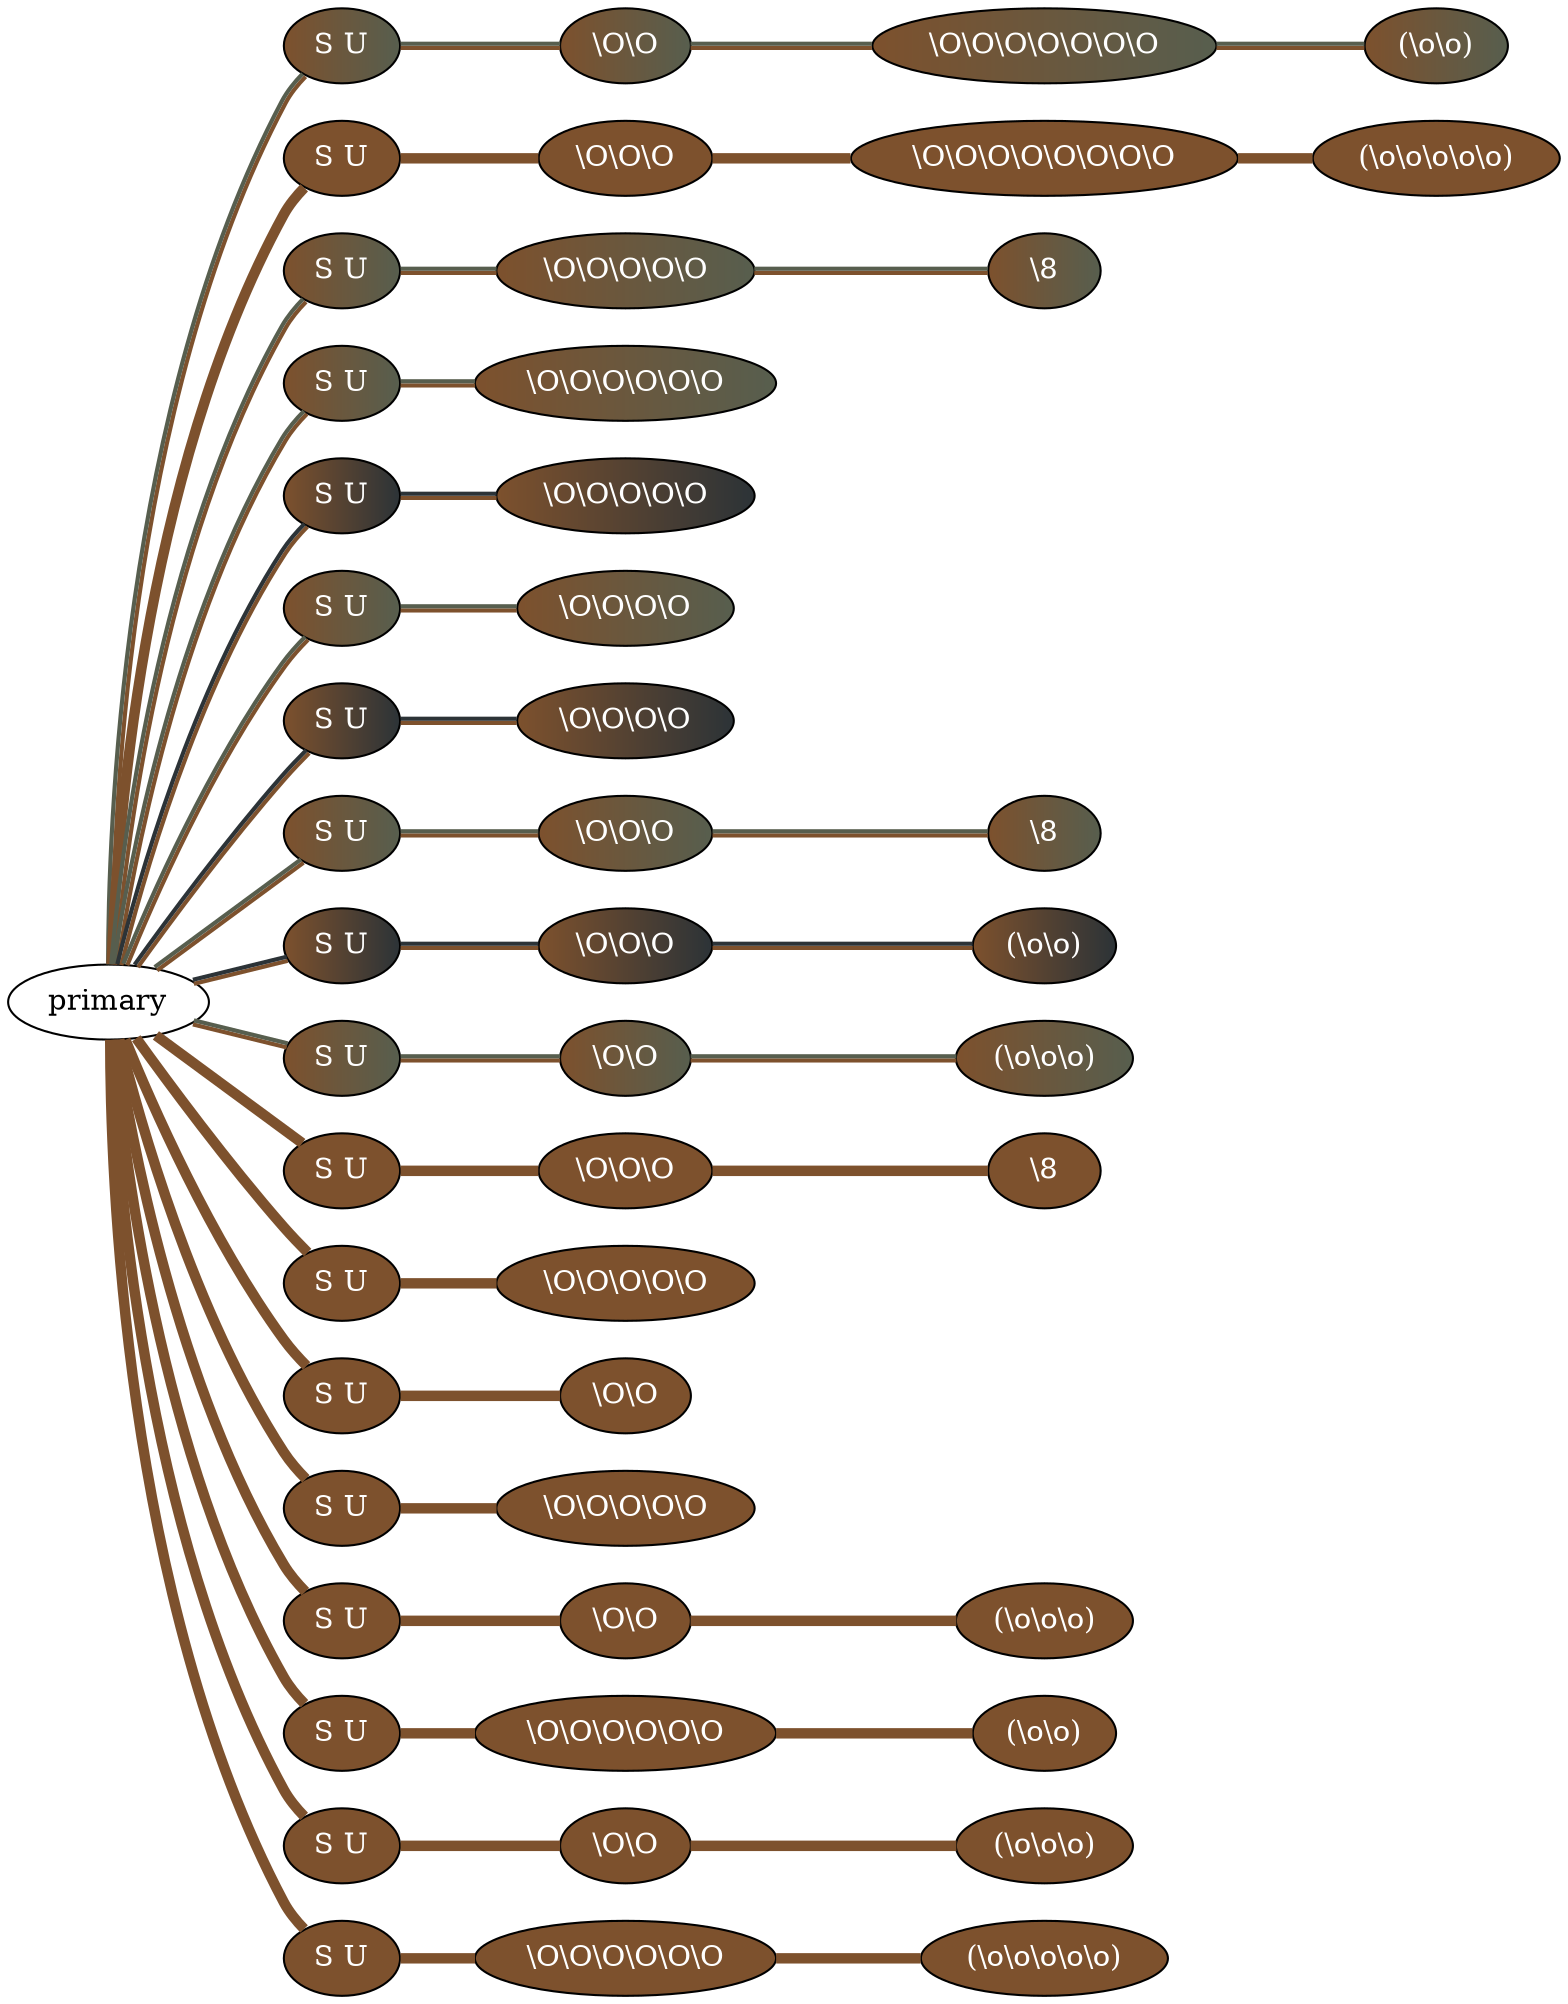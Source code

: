 graph {
 graph [rankdir=LR]
"1" [qtype="pendant_node", pendant_colors="#7D512D:#575E4E", pendant_ply="S", pendant_attach="U", pendant_length="46.0", label="S U", style=filled, fillcolor="#7D512D:#575E4E", fontcolor="#ffffff"]
"primary" -- "1" [qtype="pendant_link",penwidth=2,color="#7D512D:#575E4E"]
"1:0" [qtype="knot_node", knot_value="2", knot_type="S", knot_position="6.0", knot_spin="Z", label="\\O\\O", style=filled, fillcolor="#7D512D:#575E4E" , fontcolor="#ffffff"]
"1" -- "1:0" [qtype="knot_link",penwidth=2,color="#7D512D:#575E4E"]
"1:1" [qtype="knot_node", knot_value="7", knot_type="S", knot_position="15.5", knot_spin="Z", label="\\O\\O\\O\\O\\O\\O\\O", style=filled, fillcolor="#7D512D:#575E4E" , fontcolor="#ffffff"]
"1:0" -- "1:1" [qtype="knot_link",penwidth=2,color="#7D512D:#575E4E"]
"1:2" [qtype="knot_node", knot_value="2", knot_type="L", knot_position="23.5", knot_spin="Z", label="(\\o\\o)", style=filled, fillcolor="#7D512D:#575E4E" , fontcolor="#ffffff"]
"1:1" -- "1:2" [qtype="knot_link",penwidth=2,color="#7D512D:#575E4E"]
"2" [qtype="pendant_node", pendant_colors="#7D512D", pendant_ply="S", pendant_attach="U", pendant_length="42.0", label="S U", style=filled, fillcolor="#7D512D", fontcolor="#ffffff"]
"primary" -- "2" [qtype="pendant_link",penwidth=5,color="#7D512D"]
"2:0" [qtype="knot_node", knot_value="3", knot_type="S", knot_position="6.5", knot_spin="Z", label="\\O\\O\\O", style=filled, fillcolor="#7D512D" , fontcolor="#ffffff"]
"2" -- "2:0" [qtype="knot_link",penwidth=5,color="#7D512D"]
"2:1" [qtype="knot_node", knot_value="8", knot_type="S", knot_position="15.0", knot_spin="Z", label="\\O\\O\\O\\O\\O\\O\\O\\O", style=filled, fillcolor="#7D512D" , fontcolor="#ffffff"]
"2:0" -- "2:1" [qtype="knot_link",penwidth=5,color="#7D512D"]
"2:2" [qtype="knot_node", knot_value="5", knot_type="L", knot_position="24.0", knot_spin="Z", label="(\\o\\o\\o\\o\\o)", style=filled, fillcolor="#7D512D" , fontcolor="#ffffff"]
"2:1" -- "2:2" [qtype="knot_link",penwidth=5,color="#7D512D"]
"3" [qtype="pendant_node", pendant_colors="#7D512D:#575E4E", pendant_ply="S", pendant_attach="U", pendant_length="50.0", label="S U", style=filled, fillcolor="#7D512D:#575E4E", fontcolor="#ffffff"]
"primary" -- "3" [qtype="pendant_link",penwidth=2,color="#7D512D:#575E4E"]
"3:0" [qtype="knot_node", knot_value="5", knot_type="S", knot_position="12.5", knot_spin="Z", label="\\O\\O\\O\\O\\O", style=filled, fillcolor="#7D512D:#575E4E" , fontcolor="#ffffff"]
"3" -- "3:0" [qtype="knot_link",penwidth=2,color="#7D512D:#575E4E"]
"3:1" [qtype="knot_node", knot_value="1", knot_type="E", knot_position="25.5", knot_spin="Z", label="\\8", style=filled, fillcolor="#7D512D:#575E4E" , fontcolor="#ffffff"]
"3:0" -- "3:1" [qtype="knot_link",penwidth=2,color="#7D512D:#575E4E"]
"4" [qtype="pendant_node", pendant_colors="#7D512D:#575E4E", pendant_ply="S", pendant_attach="U", pendant_length="27.5", label="S U", style=filled, fillcolor="#7D512D:#575E4E", fontcolor="#ffffff"]
"primary" -- "4" [qtype="pendant_link",penwidth=2,color="#7D512D:#575E4E"]
"4:0" [qtype="knot_node", knot_value="6", knot_type="S", knot_position="12.0", knot_spin="Z", label="\\O\\O\\O\\O\\O\\O", style=filled, fillcolor="#7D512D:#575E4E" , fontcolor="#ffffff"]
"4" -- "4:0" [qtype="knot_link",penwidth=2,color="#7D512D:#575E4E"]
"5" [qtype="pendant_node", pendant_colors="#7D512D:#2C3337", pendant_ply="S", pendant_attach="U", pendant_length="40.5", label="S U", style=filled, fillcolor="#7D512D:#2C3337", fontcolor="#ffffff"]
"primary" -- "5" [qtype="pendant_link",penwidth=2,color="#7D512D:#2C3337"]
"5:0" [qtype="knot_node", knot_value="5", knot_type="S", knot_position="12.0", knot_spin="Z", label="\\O\\O\\O\\O\\O", style=filled, fillcolor="#7D512D:#2C3337" , fontcolor="#ffffff"]
"5" -- "5:0" [qtype="knot_link",penwidth=2,color="#7D512D:#2C3337"]
"6" [qtype="pendant_node", pendant_colors="#7D512D:#575E4E", pendant_ply="S", pendant_attach="U", pendant_length="33.5", label="S U", style=filled, fillcolor="#7D512D:#575E4E", fontcolor="#ffffff"]
"primary" -- "6" [qtype="pendant_link",penwidth=2,color="#7D512D:#575E4E"]
"6:0" [qtype="knot_node", knot_value="4", knot_type="S", knot_position="11.5", knot_spin="Z", label="\\O\\O\\O\\O", style=filled, fillcolor="#7D512D:#575E4E" , fontcolor="#ffffff"]
"6" -- "6:0" [qtype="knot_link",penwidth=2,color="#7D512D:#575E4E"]
"7" [qtype="pendant_node", pendant_colors="#7D512D:#2C3337", pendant_ply="S", pendant_attach="U", pendant_length="40.0", label="S U", style=filled, fillcolor="#7D512D:#2C3337", fontcolor="#ffffff"]
"primary" -- "7" [qtype="pendant_link",penwidth=2,color="#7D512D:#2C3337"]
"7:0" [qtype="knot_node", knot_value="4", knot_type="S", knot_position="12.0", knot_spin="Z", label="\\O\\O\\O\\O", style=filled, fillcolor="#7D512D:#2C3337" , fontcolor="#ffffff"]
"7" -- "7:0" [qtype="knot_link",penwidth=2,color="#7D512D:#2C3337"]
"8" [qtype="pendant_node", pendant_colors="#7D512D:#575E4E", pendant_ply="S", pendant_attach="U", pendant_length="33.0", label="S U", style=filled, fillcolor="#7D512D:#575E4E", fontcolor="#ffffff"]
"primary" -- "8" [qtype="pendant_link",penwidth=2,color="#7D512D:#575E4E"]
"8:0" [qtype="knot_node", knot_value="3", knot_type="S", knot_position="11.0", knot_spin="Z", label="\\O\\O\\O", style=filled, fillcolor="#7D512D:#575E4E" , fontcolor="#ffffff"]
"8" -- "8:0" [qtype="knot_link",penwidth=2,color="#7D512D:#575E4E"]
"8:1" [qtype="knot_node", knot_value="1", knot_type="E", knot_position="23.0", knot_spin="Z", label="\\8", style=filled, fillcolor="#7D512D:#575E4E" , fontcolor="#ffffff"]
"8:0" -- "8:1" [qtype="knot_link",penwidth=2,color="#7D512D:#575E4E"]
"9" [qtype="pendant_node", pendant_colors="#7D512D:#2C3337", pendant_ply="S", pendant_attach="U", pendant_length="42.0", label="S U", style=filled, fillcolor="#7D512D:#2C3337", fontcolor="#ffffff"]
"primary" -- "9" [qtype="pendant_link",penwidth=2,color="#7D512D:#2C3337"]
"9:0" [qtype="knot_node", knot_value="3", knot_type="S", knot_position="12.0", knot_spin="Z", label="\\O\\O\\O", style=filled, fillcolor="#7D512D:#2C3337" , fontcolor="#ffffff"]
"9" -- "9:0" [qtype="knot_link",penwidth=2,color="#7D512D:#2C3337"]
"9:1" [qtype="knot_node", knot_value="2", knot_type="L", knot_position="27.5", knot_spin="Z", label="(\\o\\o)", style=filled, fillcolor="#7D512D:#2C3337" , fontcolor="#ffffff"]
"9:0" -- "9:1" [qtype="knot_link",penwidth=2,color="#7D512D:#2C3337"]
"10" [qtype="pendant_node", pendant_colors="#7D512D:#575E4E", pendant_ply="S", pendant_attach="U", pendant_length="34.5", label="S U", style=filled, fillcolor="#7D512D:#575E4E", fontcolor="#ffffff"]
"primary" -- "10" [qtype="pendant_link",penwidth=2,color="#7D512D:#575E4E"]
"10:0" [qtype="knot_node", knot_value="2", knot_type="S", knot_position="10.0", knot_spin="Z", label="\\O\\O", style=filled, fillcolor="#7D512D:#575E4E" , fontcolor="#ffffff"]
"10" -- "10:0" [qtype="knot_link",penwidth=2,color="#7D512D:#575E4E"]
"10:1" [qtype="knot_node", knot_value="3", knot_type="L", knot_position="22.0", knot_spin="Z", label="(\\o\\o\\o)", style=filled, fillcolor="#7D512D:#575E4E" , fontcolor="#ffffff"]
"10:0" -- "10:1" [qtype="knot_link",penwidth=2,color="#7D512D:#575E4E"]
"11" [qtype="pendant_node", pendant_colors="#7D512D", pendant_ply="S", pendant_attach="U", pendant_length="35.5", label="S U", style=filled, fillcolor="#7D512D", fontcolor="#ffffff"]
"primary" -- "11" [qtype="pendant_link",penwidth=5,color="#7D512D"]
"11:0" [qtype="knot_node", knot_value="3", knot_type="S", knot_position="13.0", knot_spin="Z", label="\\O\\O\\O", style=filled, fillcolor="#7D512D" , fontcolor="#ffffff"]
"11" -- "11:0" [qtype="knot_link",penwidth=5,color="#7D512D"]
"11:1" [qtype="knot_node", knot_value="1", knot_type="E", knot_position="24.0", knot_spin="Z", label="\\8", style=filled, fillcolor="#7D512D" , fontcolor="#ffffff"]
"11:0" -- "11:1" [qtype="knot_link",penwidth=5,color="#7D512D"]
"12" [qtype="pendant_node", pendant_colors="#7D512D", pendant_ply="S", pendant_attach="U", pendant_length="37.5", label="S U", style=filled, fillcolor="#7D512D", fontcolor="#ffffff"]
"primary" -- "12" [qtype="pendant_link",penwidth=5,color="#7D512D"]
"12:0" [qtype="knot_node", knot_value="5", knot_type="S", knot_position="13.5", knot_spin="Z", label="\\O\\O\\O\\O\\O", style=filled, fillcolor="#7D512D" , fontcolor="#ffffff"]
"12" -- "12:0" [qtype="knot_link",penwidth=5,color="#7D512D"]
"13" [qtype="pendant_node", pendant_colors="#7D512D", pendant_ply="S", pendant_attach="U", pendant_length="36.0", label="S U", style=filled, fillcolor="#7D512D", fontcolor="#ffffff"]
"primary" -- "13" [qtype="pendant_link",penwidth=5,color="#7D512D"]
"13:0" [qtype="knot_node", knot_value="2", knot_type="S", knot_position="11.5", knot_spin="Z", label="\\O\\O", style=filled, fillcolor="#7D512D" , fontcolor="#ffffff"]
"13" -- "13:0" [qtype="knot_link",penwidth=5,color="#7D512D"]
"14" [qtype="pendant_node", pendant_colors="#7D512D", pendant_ply="S", pendant_attach="U", pendant_length="43.0", label="S U", style=filled, fillcolor="#7D512D", fontcolor="#ffffff"]
"primary" -- "14" [qtype="pendant_link",penwidth=5,color="#7D512D"]
"14:0" [qtype="knot_node", knot_value="5", knot_type="S", knot_position="12.5", knot_spin="Z", label="\\O\\O\\O\\O\\O", style=filled, fillcolor="#7D512D" , fontcolor="#ffffff"]
"14" -- "14:0" [qtype="knot_link",penwidth=5,color="#7D512D"]
"15" [qtype="pendant_node", pendant_colors="#7D512D", pendant_ply="S", pendant_attach="U", pendant_length="31.5", label="S U", style=filled, fillcolor="#7D512D", fontcolor="#ffffff"]
"primary" -- "15" [qtype="pendant_link",penwidth=5,color="#7D512D"]
"15:0" [qtype="knot_node", knot_value="2", knot_type="S", knot_position="12.5", knot_spin="Z", label="\\O\\O", style=filled, fillcolor="#7D512D" , fontcolor="#ffffff"]
"15" -- "15:0" [qtype="knot_link",penwidth=5,color="#7D512D"]
"15:1" [qtype="knot_node", knot_value="3", knot_type="L", knot_position="24.0", knot_spin="Z", label="(\\o\\o\\o)", style=filled, fillcolor="#7D512D" , fontcolor="#ffffff"]
"15:0" -- "15:1" [qtype="knot_link",penwidth=5,color="#7D512D"]
"16" [qtype="pendant_node", pendant_colors="#7D512D", pendant_ply="S", pendant_attach="U", pendant_length="37.0", label="S U", style=filled, fillcolor="#7D512D", fontcolor="#ffffff"]
"primary" -- "16" [qtype="pendant_link",penwidth=5,color="#7D512D"]
"16:0" [qtype="knot_node", knot_value="6", knot_type="S", knot_position="13.5", knot_spin="Z", label="\\O\\O\\O\\O\\O\\O", style=filled, fillcolor="#7D512D" , fontcolor="#ffffff"]
"16" -- "16:0" [qtype="knot_link",penwidth=5,color="#7D512D"]
"16:1" [qtype="knot_node", knot_value="2", knot_type="L", knot_position="26.5", knot_spin="Z", label="(\\o\\o)", style=filled, fillcolor="#7D512D" , fontcolor="#ffffff"]
"16:0" -- "16:1" [qtype="knot_link",penwidth=5,color="#7D512D"]
"17" [qtype="pendant_node", pendant_colors="#7D512D", pendant_ply="S", pendant_attach="U", pendant_length="37.0", label="S U", style=filled, fillcolor="#7D512D", fontcolor="#ffffff"]
"primary" -- "17" [qtype="pendant_link",penwidth=5,color="#7D512D"]
"17:0" [qtype="knot_node", knot_value="2", knot_type="S", knot_position="13.0", knot_spin="Z", label="\\O\\O", style=filled, fillcolor="#7D512D" , fontcolor="#ffffff"]
"17" -- "17:0" [qtype="knot_link",penwidth=5,color="#7D512D"]
"17:1" [qtype="knot_node", knot_value="3", knot_type="L", knot_position="24.0", knot_spin="Z", label="(\\o\\o\\o)", style=filled, fillcolor="#7D512D" , fontcolor="#ffffff"]
"17:0" -- "17:1" [qtype="knot_link",penwidth=5,color="#7D512D"]
"18" [qtype="pendant_node", pendant_colors="#7D512D", pendant_ply="S", pendant_attach="U", pendant_length="37.0", label="S U", style=filled, fillcolor="#7D512D", fontcolor="#ffffff"]
"primary" -- "18" [qtype="pendant_link",penwidth=5,color="#7D512D"]
"18:0" [qtype="knot_node", knot_value="6", knot_type="S", knot_position="13.5", knot_spin="Z", label="\\O\\O\\O\\O\\O\\O", style=filled, fillcolor="#7D512D" , fontcolor="#ffffff"]
"18" -- "18:0" [qtype="knot_link",penwidth=5,color="#7D512D"]
"18:1" [qtype="knot_node", knot_value="5", knot_type="L", knot_position="23.5", knot_spin="Z", label="(\\o\\o\\o\\o\\o)", style=filled, fillcolor="#7D512D" , fontcolor="#ffffff"]
"18:0" -- "18:1" [qtype="knot_link",penwidth=5,color="#7D512D"]
}
